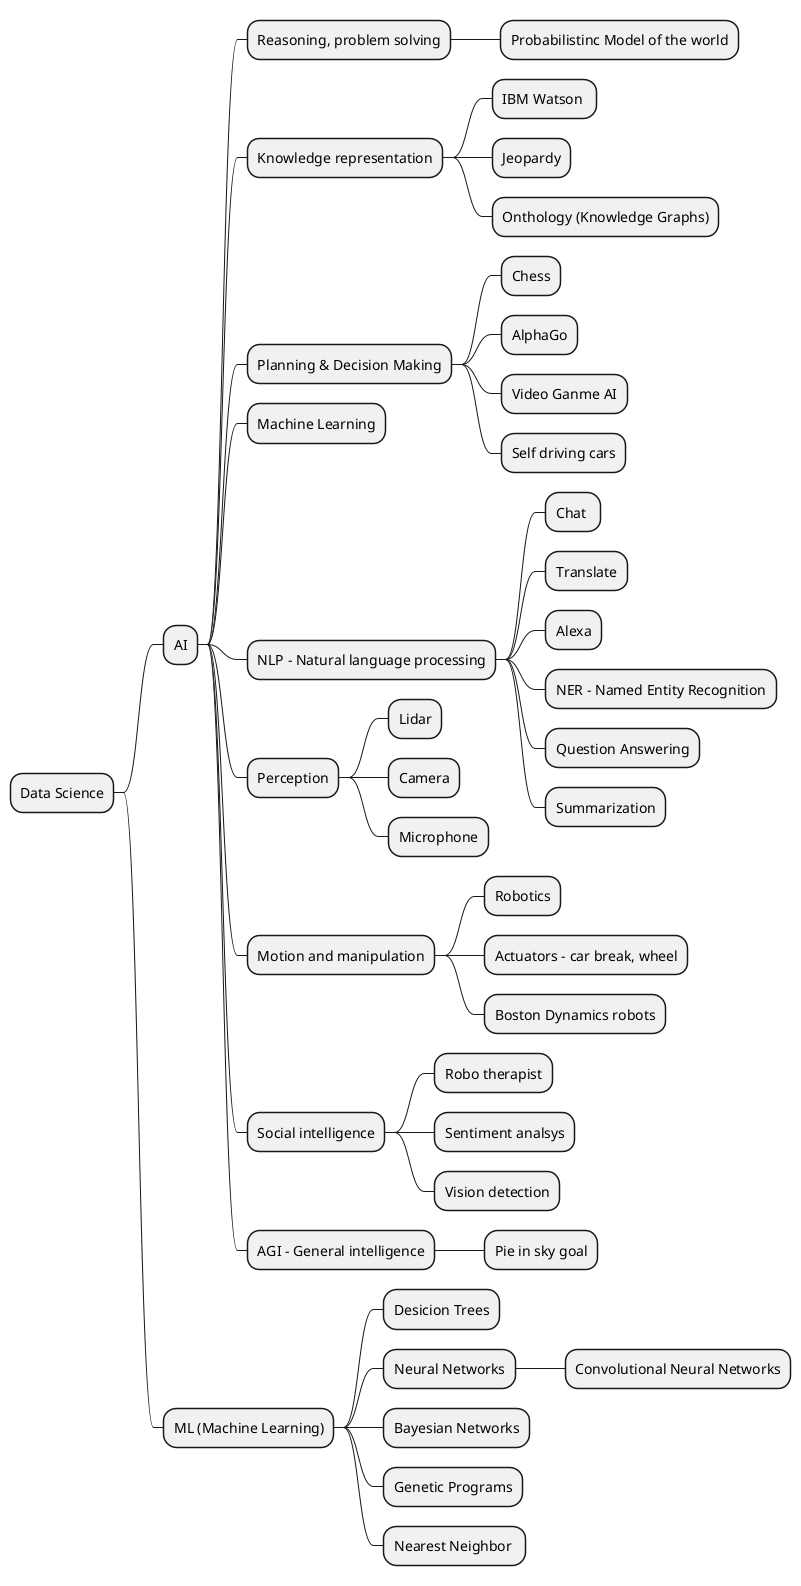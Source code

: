 @startmindmap
* Data Science
** AI
*** Reasoning, problem solving
**** Probabilistinc Model of the world
*** Knowledge representation
**** IBM Watson 
**** Jeopardy
**** Onthology (Knowledge Graphs)
*** Planning & Decision Making
**** Chess
**** AlphaGo
**** Video Ganme AI
**** Self driving cars
*** Machine Learning
*** NLP - Natural language processing
**** Chat 
**** Translate
**** Alexa
**** NER - Named Entity Recognition
**** Question Answering
**** Summarization
*** Perception
**** Lidar
**** Camera
**** Microphone
*** Motion and manipulation
**** Robotics
**** Actuators - car break, wheel
**** Boston Dynamics robots
*** Social intelligence
**** Robo therapist
**** Sentiment analsys
**** Vision detection
*** AGI - General intelligence
**** Pie in sky goal
** ML (Machine Learning)
*** Desicion Trees
*** Neural Networks
**** Convolutional Neural Networks
*** Bayesian Networks
*** Genetic Programs
*** Nearest Neighbor 
@endmindmap
